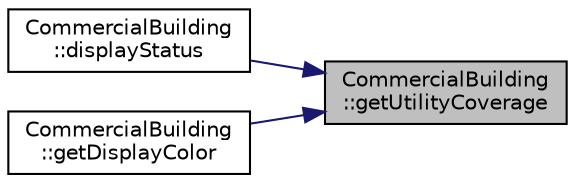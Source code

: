 digraph "CommercialBuilding::getUtilityCoverage"
{
 // LATEX_PDF_SIZE
  edge [fontname="Helvetica",fontsize="10",labelfontname="Helvetica",labelfontsize="10"];
  node [fontname="Helvetica",fontsize="10",shape=record];
  rankdir="RL";
  Node1 [label="CommercialBuilding\l::getUtilityCoverage",height=0.2,width=0.4,color="black", fillcolor="grey75", style="filled", fontcolor="black",tooltip="Calculates the building's utility coverage."];
  Node1 -> Node2 [dir="back",color="midnightblue",fontsize="10",style="solid",fontname="Helvetica"];
  Node2 [label="CommercialBuilding\l::displayStatus",height=0.2,width=0.4,color="black", fillcolor="white", style="filled",URL="$classCommercialBuilding.html#a84177b0025929b8d39859256f29e1b79",tooltip="Displays the status of the building, including utility and tax information."];
  Node1 -> Node3 [dir="back",color="midnightblue",fontsize="10",style="solid",fontname="Helvetica"];
  Node3 [label="CommercialBuilding\l::getDisplayColor",height=0.2,width=0.4,color="black", fillcolor="white", style="filled",URL="$classCommercialBuilding.html#a9746a3e86c5d37bc1840f1fe7783c8a1",tooltip="Gets the display color based on utility coverage."];
}
